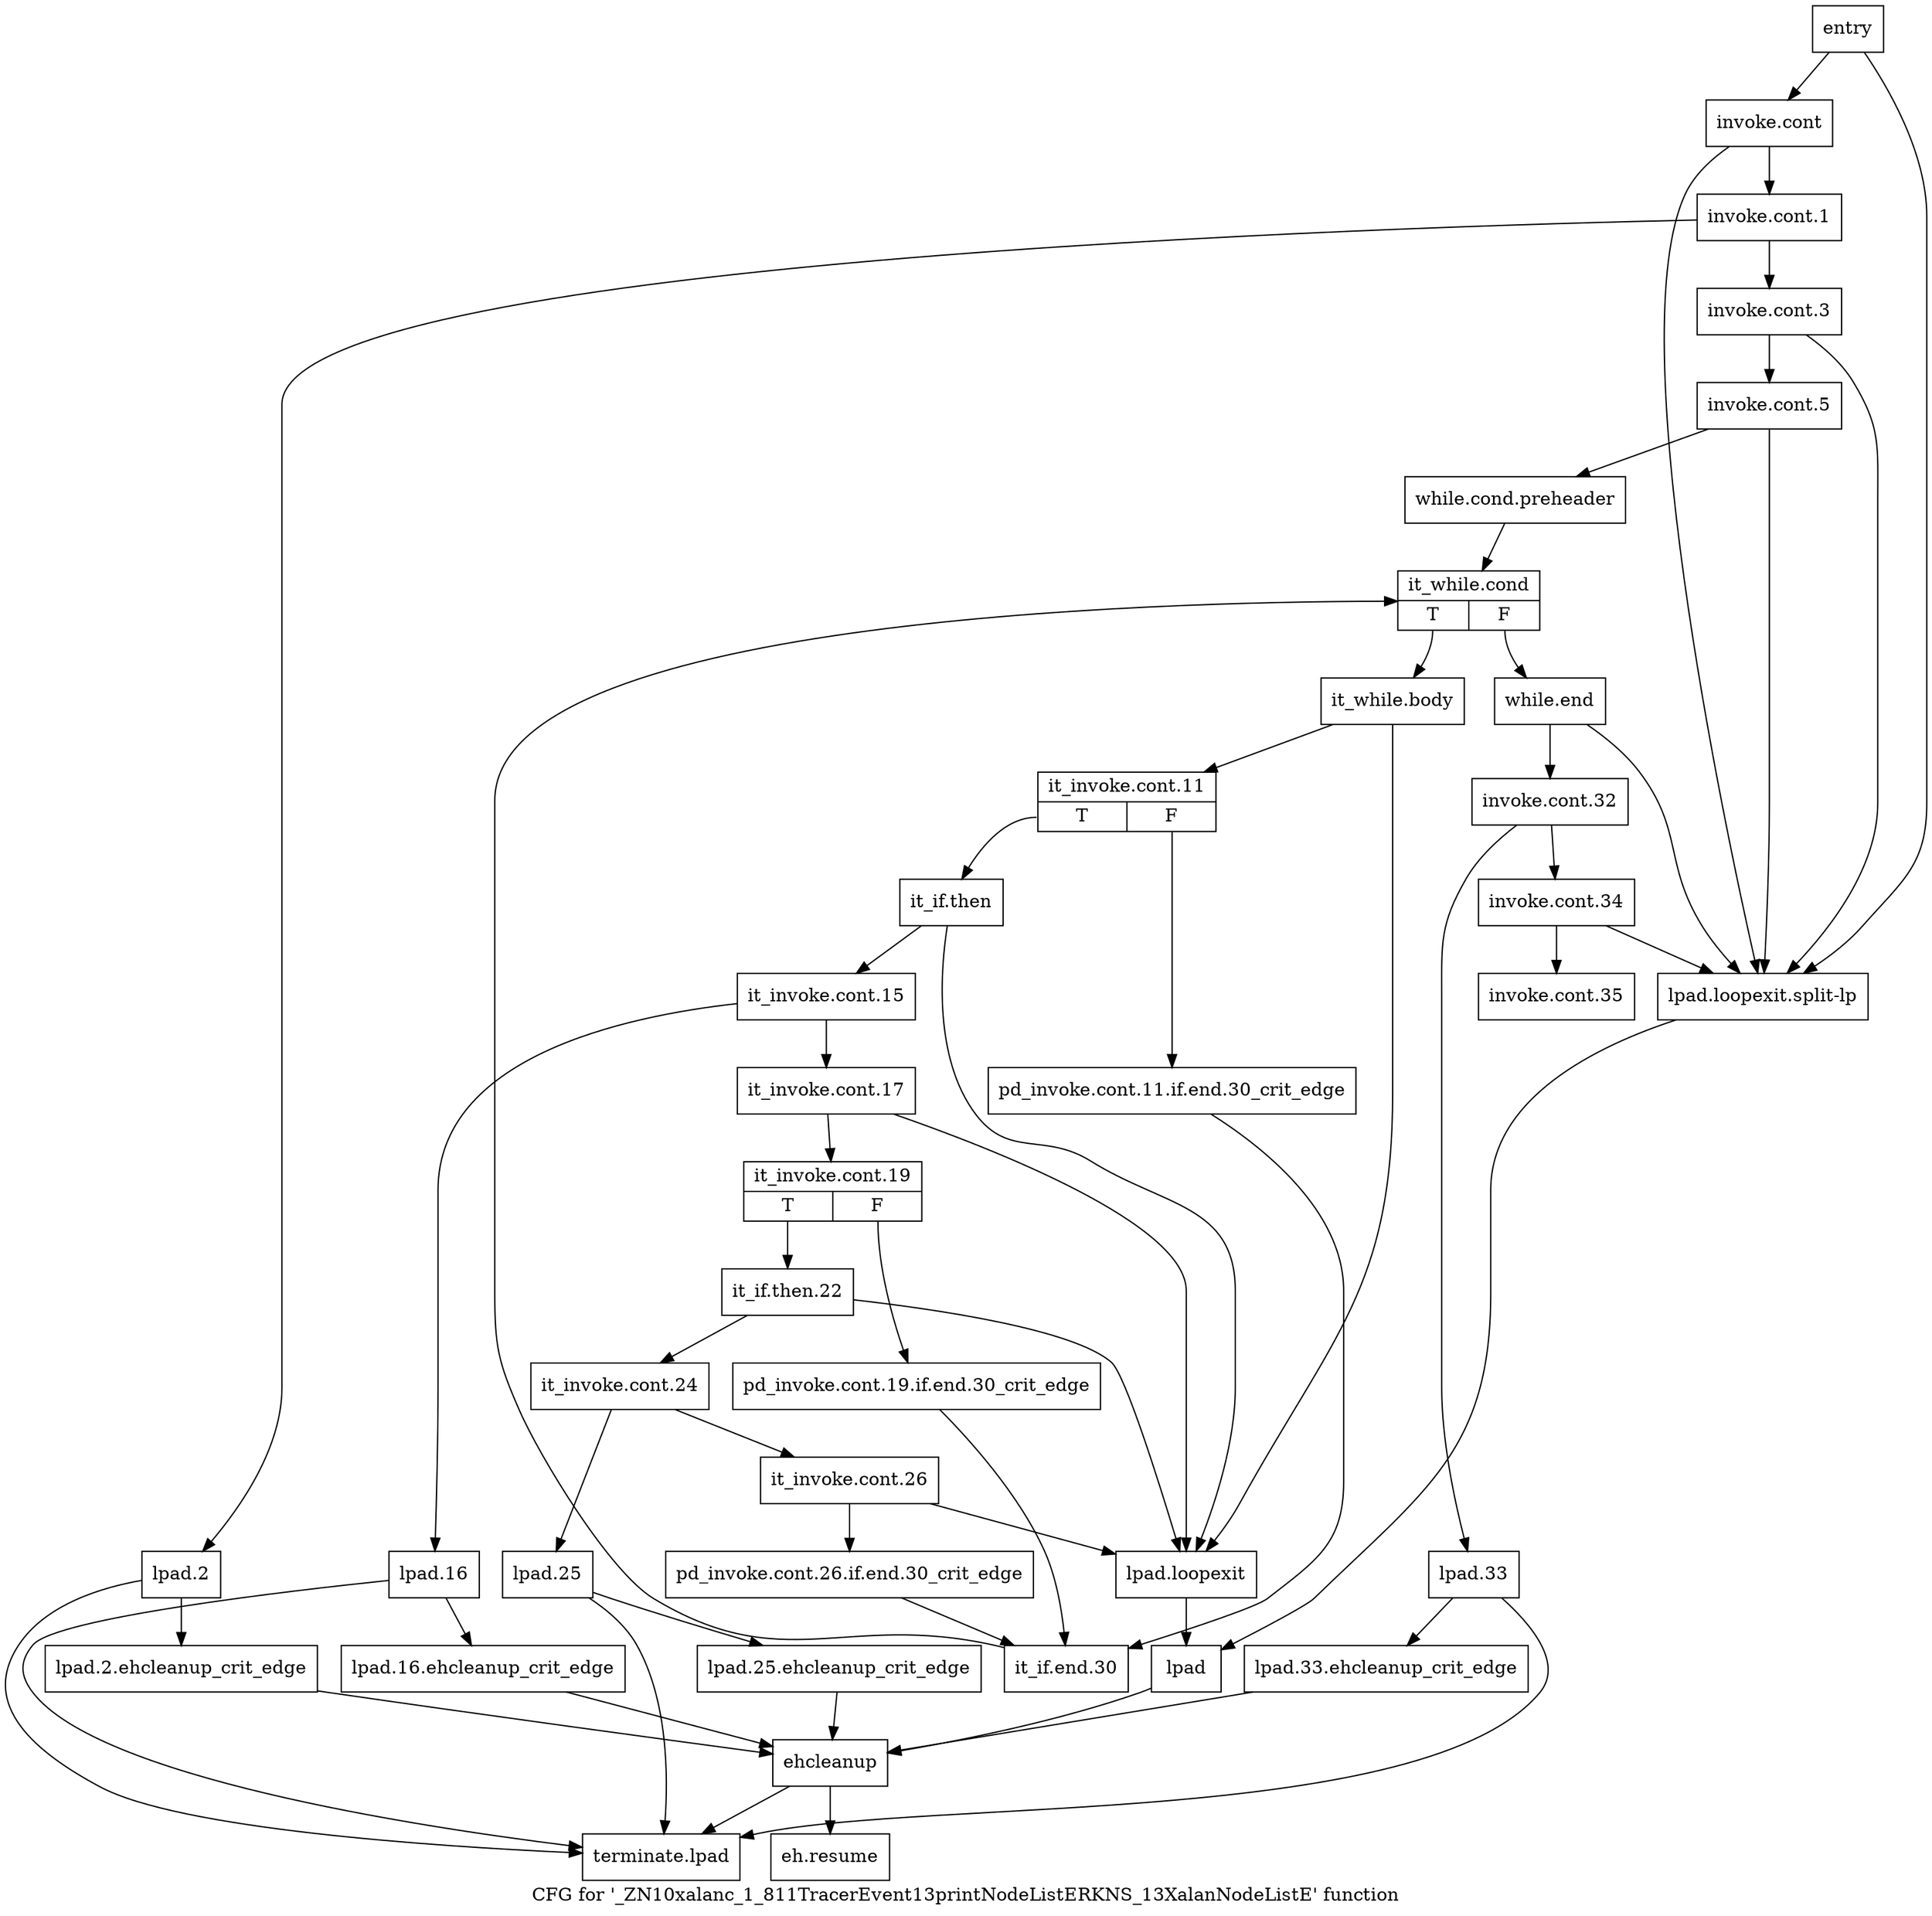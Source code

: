 digraph "CFG for '_ZN10xalanc_1_811TracerEvent13printNodeListERKNS_13XalanNodeListE' function" {
	label="CFG for '_ZN10xalanc_1_811TracerEvent13printNodeListERKNS_13XalanNodeListE' function";

	Node0x82fe720 [shape=record,label="{entry}"];
	Node0x82fe720 -> Node0x82fe770;
	Node0x82fe720 -> Node0x8309460;
	Node0x82fe770 [shape=record,label="{invoke.cont}"];
	Node0x82fe770 -> Node0x82fe7c0;
	Node0x82fe770 -> Node0x8309460;
	Node0x82fe7c0 [shape=record,label="{invoke.cont.1}"];
	Node0x82fe7c0 -> Node0x8308f10;
	Node0x82fe7c0 -> Node0x8309500;
	Node0x8308f10 [shape=record,label="{invoke.cont.3}"];
	Node0x8308f10 -> Node0x8308f60;
	Node0x8308f10 -> Node0x8309460;
	Node0x8308f60 [shape=record,label="{invoke.cont.5}"];
	Node0x8308f60 -> Node0x8308fb0;
	Node0x8308f60 -> Node0x8309460;
	Node0x8308fb0 [shape=record,label="{while.cond.preheader}"];
	Node0x8308fb0 -> Node0x8309000;
	Node0x8309000 [shape=record,label="{it_while.cond|{<s0>T|<s1>F}}"];
	Node0x8309000:s0 -> Node0x8309050;
	Node0x8309000:s1 -> Node0x8309730;
	Node0x8309050 [shape=record,label="{it_while.body}"];
	Node0x8309050 -> Node0x83090a0;
	Node0x8309050 -> Node0x8309410;
	Node0x83090a0 [shape=record,label="{it_invoke.cont.11|{<s0>T|<s1>F}}"];
	Node0x83090a0:s0 -> Node0x8309140;
	Node0x83090a0:s1 -> Node0x83090f0;
	Node0x83090f0 [shape=record,label="{pd_invoke.cont.11.if.end.30_crit_edge}"];
	Node0x83090f0 -> Node0x83096e0;
	Node0x8309140 [shape=record,label="{it_if.then}"];
	Node0x8309140 -> Node0x8309190;
	Node0x8309140 -> Node0x8309410;
	Node0x8309190 [shape=record,label="{it_invoke.cont.15}"];
	Node0x8309190 -> Node0x83091e0;
	Node0x8309190 -> Node0x83095a0;
	Node0x83091e0 [shape=record,label="{it_invoke.cont.17}"];
	Node0x83091e0 -> Node0x8309230;
	Node0x83091e0 -> Node0x8309410;
	Node0x8309230 [shape=record,label="{it_invoke.cont.19|{<s0>T|<s1>F}}"];
	Node0x8309230:s0 -> Node0x83092d0;
	Node0x8309230:s1 -> Node0x8309280;
	Node0x8309280 [shape=record,label="{pd_invoke.cont.19.if.end.30_crit_edge}"];
	Node0x8309280 -> Node0x83096e0;
	Node0x83092d0 [shape=record,label="{it_if.then.22}"];
	Node0x83092d0 -> Node0x8309320;
	Node0x83092d0 -> Node0x8309410;
	Node0x8309320 [shape=record,label="{it_invoke.cont.24}"];
	Node0x8309320 -> Node0x8309370;
	Node0x8309320 -> Node0x8309640;
	Node0x8309370 [shape=record,label="{it_invoke.cont.26}"];
	Node0x8309370 -> Node0x83093c0;
	Node0x8309370 -> Node0x8309410;
	Node0x83093c0 [shape=record,label="{pd_invoke.cont.26.if.end.30_crit_edge}"];
	Node0x83093c0 -> Node0x83096e0;
	Node0x8309410 [shape=record,label="{lpad.loopexit}"];
	Node0x8309410 -> Node0x83094b0;
	Node0x8309460 [shape=record,label="{lpad.loopexit.split-lp}"];
	Node0x8309460 -> Node0x83094b0;
	Node0x83094b0 [shape=record,label="{lpad}"];
	Node0x83094b0 -> Node0x8309910;
	Node0x8309500 [shape=record,label="{lpad.2}"];
	Node0x8309500 -> Node0x8309550;
	Node0x8309500 -> Node0x83099b0;
	Node0x8309550 [shape=record,label="{lpad.2.ehcleanup_crit_edge}"];
	Node0x8309550 -> Node0x8309910;
	Node0x83095a0 [shape=record,label="{lpad.16}"];
	Node0x83095a0 -> Node0x83095f0;
	Node0x83095a0 -> Node0x83099b0;
	Node0x83095f0 [shape=record,label="{lpad.16.ehcleanup_crit_edge}"];
	Node0x83095f0 -> Node0x8309910;
	Node0x8309640 [shape=record,label="{lpad.25}"];
	Node0x8309640 -> Node0x8309690;
	Node0x8309640 -> Node0x83099b0;
	Node0x8309690 [shape=record,label="{lpad.25.ehcleanup_crit_edge}"];
	Node0x8309690 -> Node0x8309910;
	Node0x83096e0 [shape=record,label="{it_if.end.30}"];
	Node0x83096e0 -> Node0x8309000;
	Node0x8309730 [shape=record,label="{while.end}"];
	Node0x8309730 -> Node0x8309780;
	Node0x8309730 -> Node0x8309460;
	Node0x8309780 [shape=record,label="{invoke.cont.32}"];
	Node0x8309780 -> Node0x83097d0;
	Node0x8309780 -> Node0x8309870;
	Node0x83097d0 [shape=record,label="{invoke.cont.34}"];
	Node0x83097d0 -> Node0x8309820;
	Node0x83097d0 -> Node0x8309460;
	Node0x8309820 [shape=record,label="{invoke.cont.35}"];
	Node0x8309870 [shape=record,label="{lpad.33}"];
	Node0x8309870 -> Node0x83098c0;
	Node0x8309870 -> Node0x83099b0;
	Node0x83098c0 [shape=record,label="{lpad.33.ehcleanup_crit_edge}"];
	Node0x83098c0 -> Node0x8309910;
	Node0x8309910 [shape=record,label="{ehcleanup}"];
	Node0x8309910 -> Node0x8309960;
	Node0x8309910 -> Node0x83099b0;
	Node0x8309960 [shape=record,label="{eh.resume}"];
	Node0x83099b0 [shape=record,label="{terminate.lpad}"];
}
